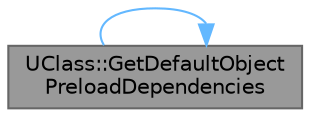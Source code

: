 digraph "UClass::GetDefaultObjectPreloadDependencies"
{
 // INTERACTIVE_SVG=YES
 // LATEX_PDF_SIZE
  bgcolor="transparent";
  edge [fontname=Helvetica,fontsize=10,labelfontname=Helvetica,labelfontsize=10];
  node [fontname=Helvetica,fontsize=10,shape=box,height=0.2,width=0.4];
  rankdir="RL";
  Node1 [id="Node000001",label="UClass::GetDefaultObject\lPreloadDependencies",height=0.2,width=0.4,color="gray40", fillcolor="grey60", style="filled", fontcolor="black",tooltip="Returns all objects that should be preloaded before the class default object is serialized at load ti..."];
  Node1 -> Node1 [id="edge1_Node000001_Node000001",dir="back",color="steelblue1",style="solid",tooltip=" "];
}
